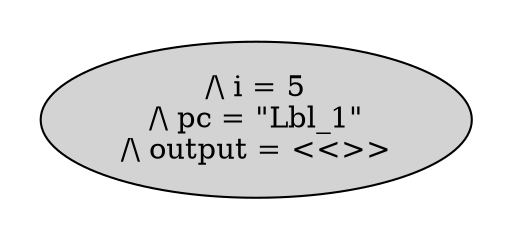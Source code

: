 strict digraph DiskGraph {
edge [colorscheme="paired12"]
nodesep=0.35;
subgraph cluster_graph {
color="white";
6716776044868453725 [label="/\\ i = 5\n/\\ pc = \"Lbl_1\"\n/\\ output = <<>>",style = filled]
{rank = same; 6716776044868453725;}
}
}